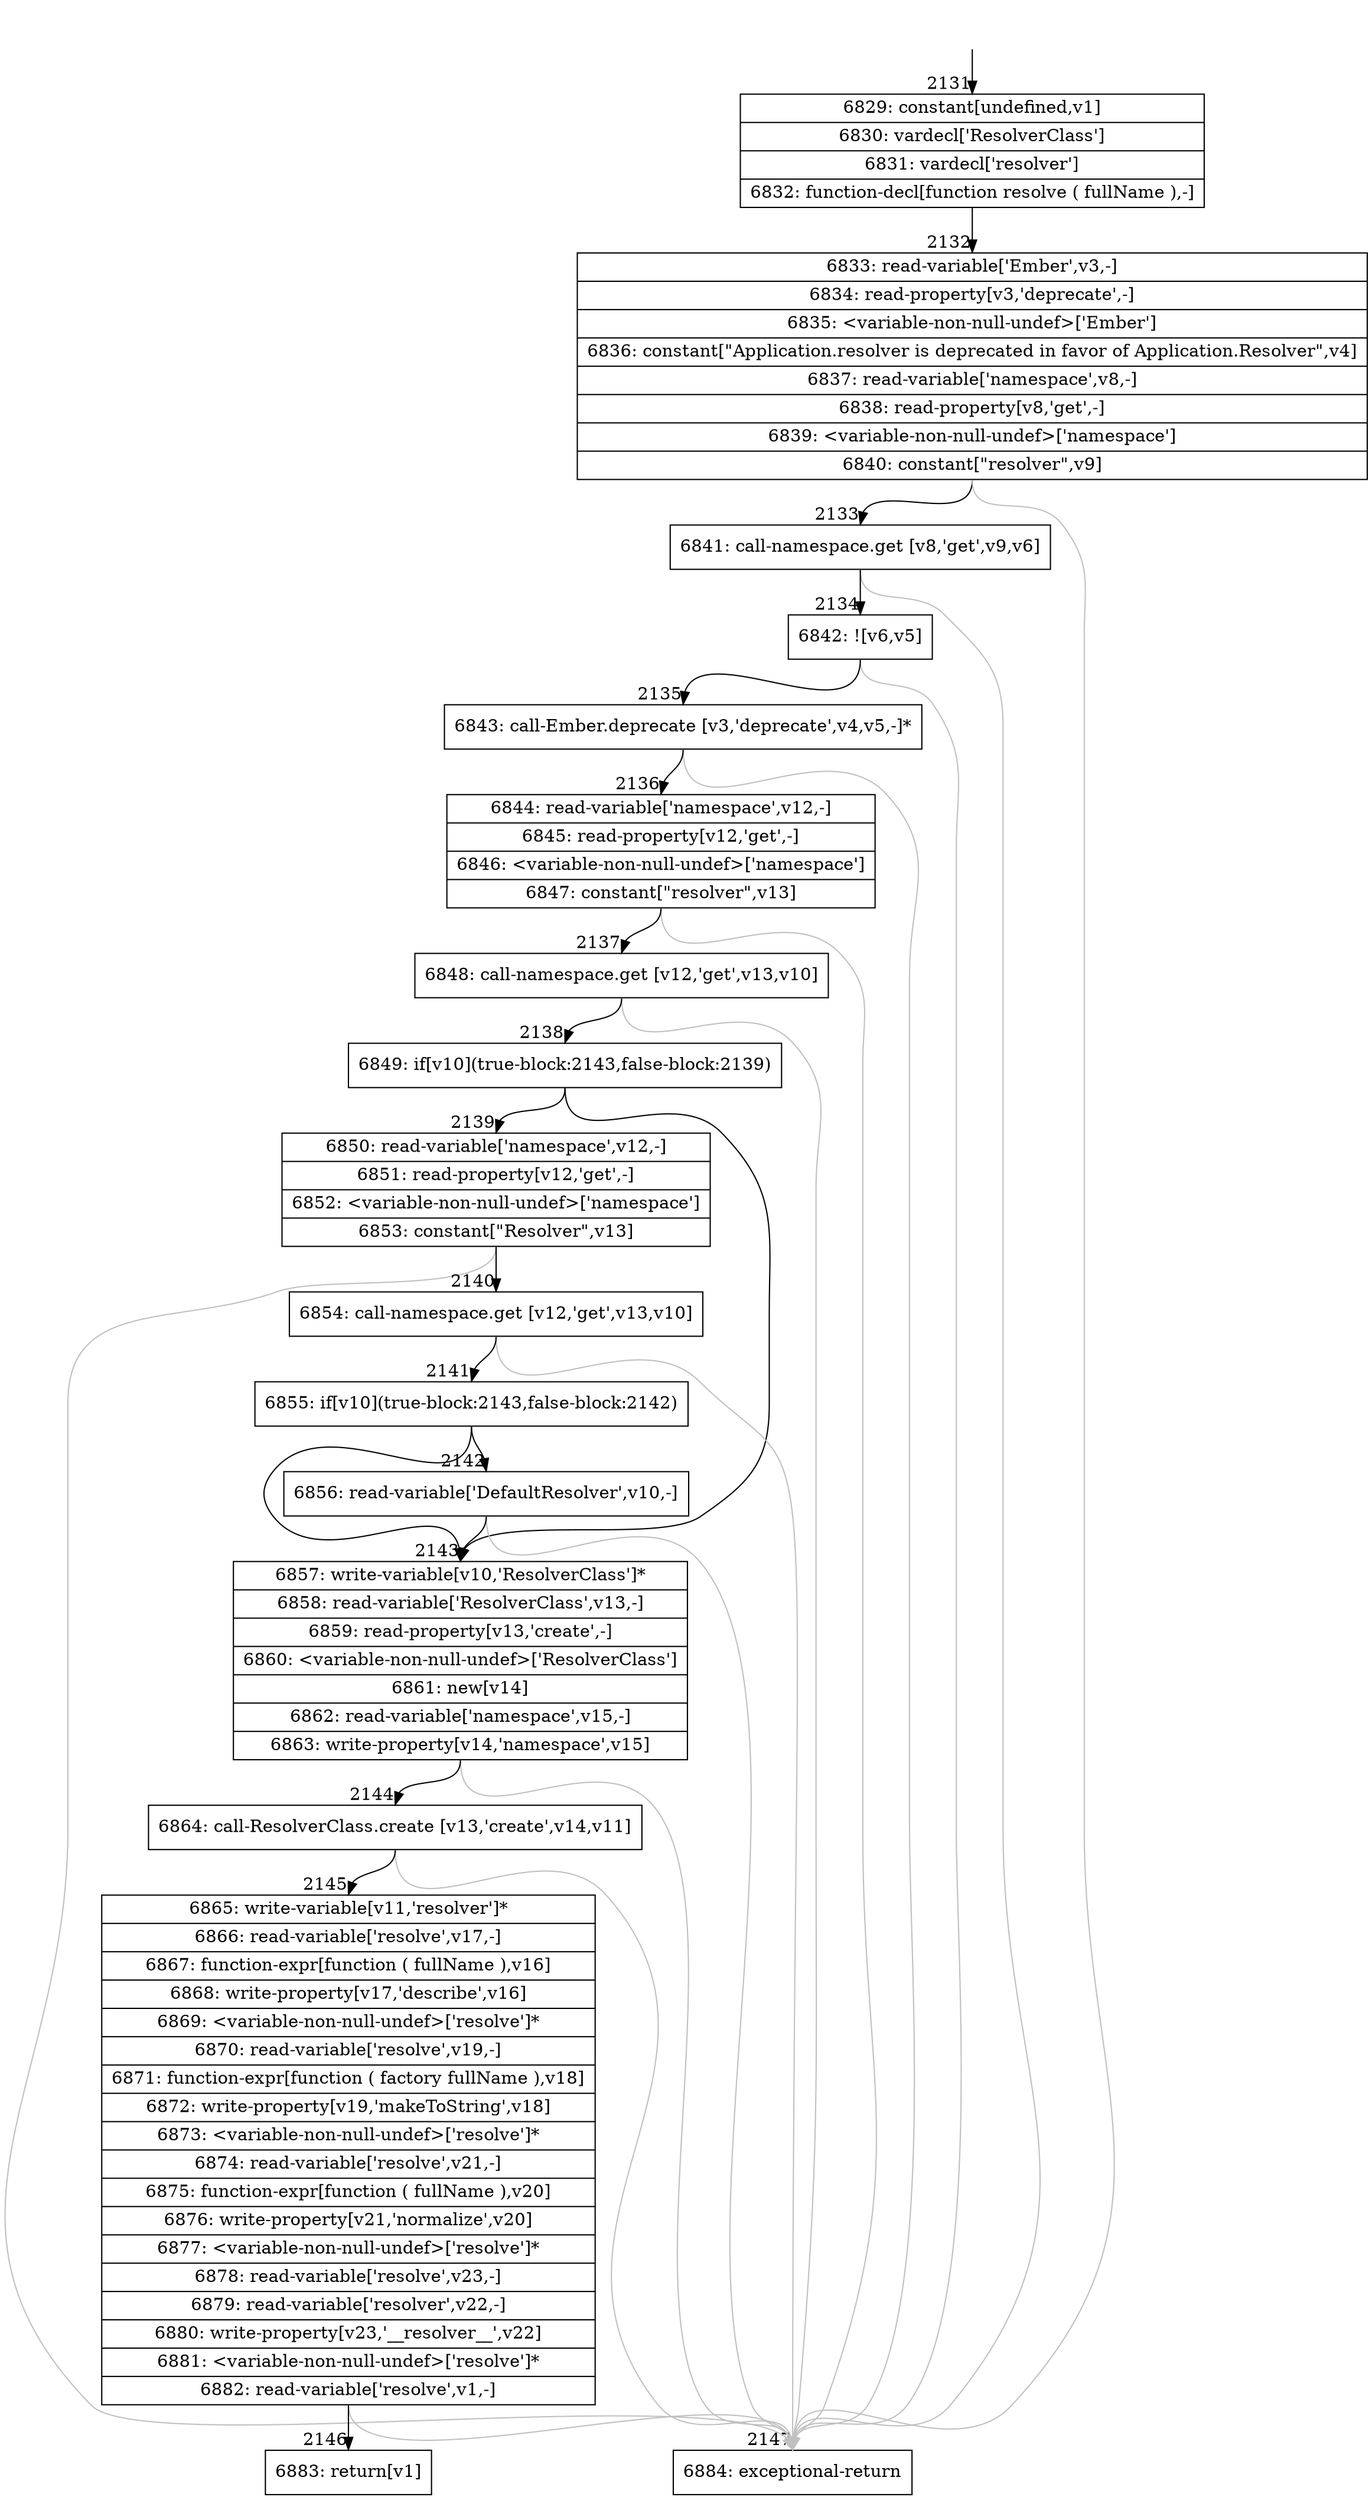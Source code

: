 digraph {
rankdir="TD"
BB_entry160[shape=none,label=""];
BB_entry160 -> BB2131 [tailport=s, headport=n, headlabel="    2131"]
BB2131 [shape=record label="{6829: constant[undefined,v1]|6830: vardecl['ResolverClass']|6831: vardecl['resolver']|6832: function-decl[function resolve ( fullName ),-]}" ] 
BB2131 -> BB2132 [tailport=s, headport=n, headlabel="      2132"]
BB2132 [shape=record label="{6833: read-variable['Ember',v3,-]|6834: read-property[v3,'deprecate',-]|6835: \<variable-non-null-undef\>['Ember']|6836: constant[\"Application.resolver is deprecated in favor of Application.Resolver\",v4]|6837: read-variable['namespace',v8,-]|6838: read-property[v8,'get',-]|6839: \<variable-non-null-undef\>['namespace']|6840: constant[\"resolver\",v9]}" ] 
BB2132 -> BB2133 [tailport=s, headport=n, headlabel="      2133"]
BB2132 -> BB2147 [tailport=s, headport=n, color=gray, headlabel="      2147"]
BB2133 [shape=record label="{6841: call-namespace.get [v8,'get',v9,v6]}" ] 
BB2133 -> BB2134 [tailport=s, headport=n, headlabel="      2134"]
BB2133 -> BB2147 [tailport=s, headport=n, color=gray]
BB2134 [shape=record label="{6842: ![v6,v5]}" ] 
BB2134 -> BB2135 [tailport=s, headport=n, headlabel="      2135"]
BB2134 -> BB2147 [tailport=s, headport=n, color=gray]
BB2135 [shape=record label="{6843: call-Ember.deprecate [v3,'deprecate',v4,v5,-]*}" ] 
BB2135 -> BB2136 [tailport=s, headport=n, headlabel="      2136"]
BB2135 -> BB2147 [tailport=s, headport=n, color=gray]
BB2136 [shape=record label="{6844: read-variable['namespace',v12,-]|6845: read-property[v12,'get',-]|6846: \<variable-non-null-undef\>['namespace']|6847: constant[\"resolver\",v13]}" ] 
BB2136 -> BB2137 [tailport=s, headport=n, headlabel="      2137"]
BB2136 -> BB2147 [tailport=s, headport=n, color=gray]
BB2137 [shape=record label="{6848: call-namespace.get [v12,'get',v13,v10]}" ] 
BB2137 -> BB2138 [tailport=s, headport=n, headlabel="      2138"]
BB2137 -> BB2147 [tailport=s, headport=n, color=gray]
BB2138 [shape=record label="{6849: if[v10](true-block:2143,false-block:2139)}" ] 
BB2138 -> BB2143 [tailport=s, headport=n, headlabel="      2143"]
BB2138 -> BB2139 [tailport=s, headport=n, headlabel="      2139"]
BB2139 [shape=record label="{6850: read-variable['namespace',v12,-]|6851: read-property[v12,'get',-]|6852: \<variable-non-null-undef\>['namespace']|6853: constant[\"Resolver\",v13]}" ] 
BB2139 -> BB2140 [tailport=s, headport=n, headlabel="      2140"]
BB2139 -> BB2147 [tailport=s, headport=n, color=gray]
BB2140 [shape=record label="{6854: call-namespace.get [v12,'get',v13,v10]}" ] 
BB2140 -> BB2141 [tailport=s, headport=n, headlabel="      2141"]
BB2140 -> BB2147 [tailport=s, headport=n, color=gray]
BB2141 [shape=record label="{6855: if[v10](true-block:2143,false-block:2142)}" ] 
BB2141 -> BB2143 [tailport=s, headport=n]
BB2141 -> BB2142 [tailport=s, headport=n, headlabel="      2142"]
BB2142 [shape=record label="{6856: read-variable['DefaultResolver',v10,-]}" ] 
BB2142 -> BB2143 [tailport=s, headport=n]
BB2142 -> BB2147 [tailport=s, headport=n, color=gray]
BB2143 [shape=record label="{6857: write-variable[v10,'ResolverClass']*|6858: read-variable['ResolverClass',v13,-]|6859: read-property[v13,'create',-]|6860: \<variable-non-null-undef\>['ResolverClass']|6861: new[v14]|6862: read-variable['namespace',v15,-]|6863: write-property[v14,'namespace',v15]}" ] 
BB2143 -> BB2144 [tailport=s, headport=n, headlabel="      2144"]
BB2143 -> BB2147 [tailport=s, headport=n, color=gray]
BB2144 [shape=record label="{6864: call-ResolverClass.create [v13,'create',v14,v11]}" ] 
BB2144 -> BB2145 [tailport=s, headport=n, headlabel="      2145"]
BB2144 -> BB2147 [tailport=s, headport=n, color=gray]
BB2145 [shape=record label="{6865: write-variable[v11,'resolver']*|6866: read-variable['resolve',v17,-]|6867: function-expr[function ( fullName ),v16]|6868: write-property[v17,'describe',v16]|6869: \<variable-non-null-undef\>['resolve']*|6870: read-variable['resolve',v19,-]|6871: function-expr[function ( factory fullName ),v18]|6872: write-property[v19,'makeToString',v18]|6873: \<variable-non-null-undef\>['resolve']*|6874: read-variable['resolve',v21,-]|6875: function-expr[function ( fullName ),v20]|6876: write-property[v21,'normalize',v20]|6877: \<variable-non-null-undef\>['resolve']*|6878: read-variable['resolve',v23,-]|6879: read-variable['resolver',v22,-]|6880: write-property[v23,'__resolver__',v22]|6881: \<variable-non-null-undef\>['resolve']*|6882: read-variable['resolve',v1,-]}" ] 
BB2145 -> BB2146 [tailport=s, headport=n, headlabel="      2146"]
BB2145 -> BB2147 [tailport=s, headport=n, color=gray]
BB2146 [shape=record label="{6883: return[v1]}" ] 
BB2147 [shape=record label="{6884: exceptional-return}" ] 
//#$~ 3490
}
